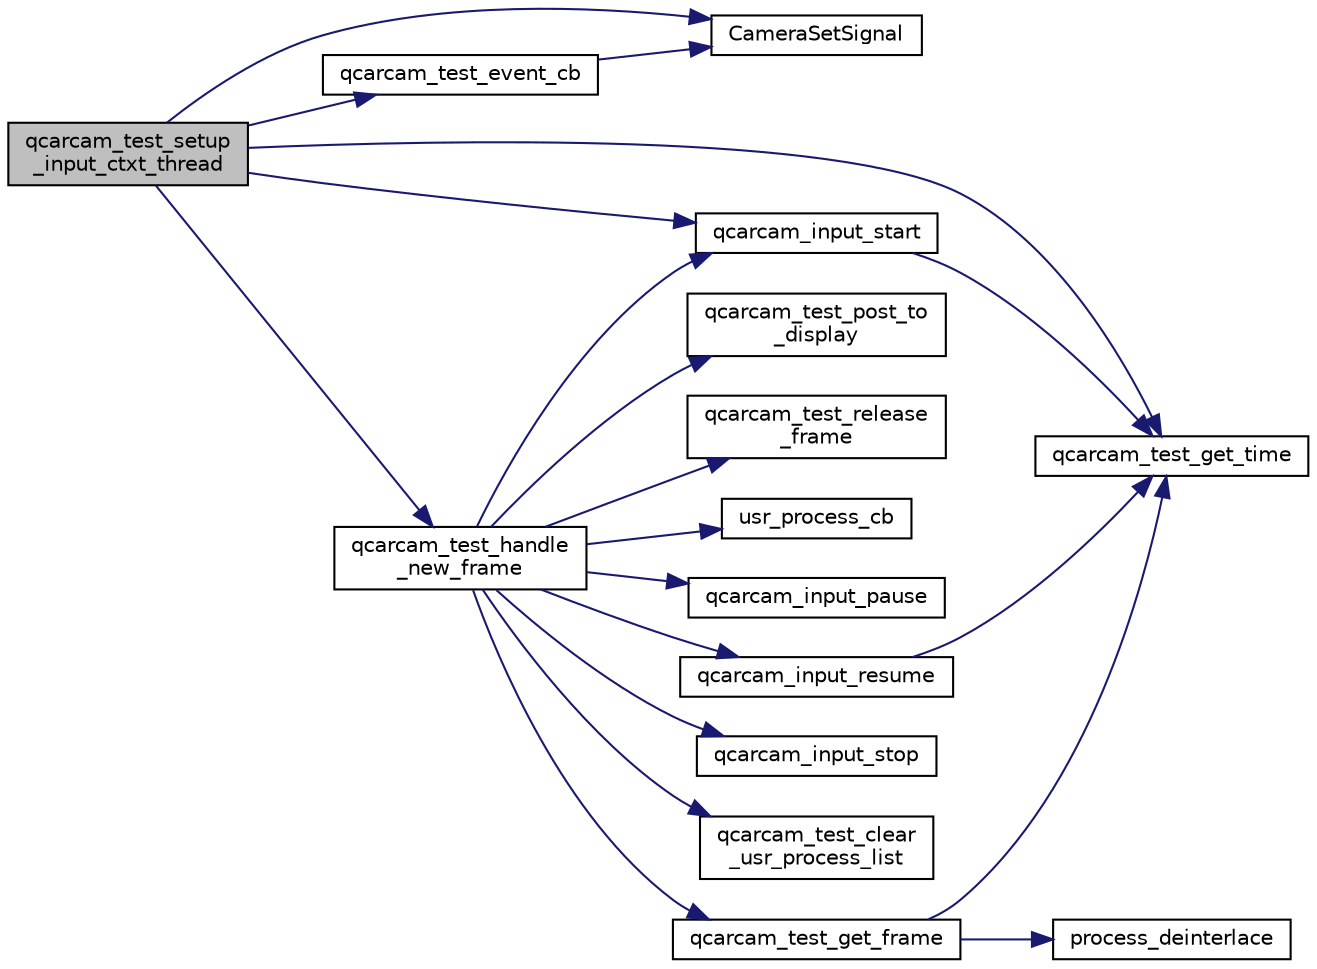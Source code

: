 digraph "qcarcam_test_setup_input_ctxt_thread"
{
 // LATEX_PDF_SIZE
  edge [fontname="Helvetica",fontsize="10",labelfontname="Helvetica",labelfontsize="10"];
  node [fontname="Helvetica",fontsize="10",shape=record];
  rankdir="LR";
  Node1 [label="qcarcam_test_setup\l_input_ctxt_thread",height=0.2,width=0.4,color="black", fillcolor="grey75", style="filled", fontcolor="black",tooltip=" "];
  Node1 -> Node2 [color="midnightblue",fontsize="10",style="solid"];
  Node2 [label="CameraSetSignal",height=0.2,width=0.4,color="black", fillcolor="white", style="filled",URL="$qcarcam__test_8cpp.html#a49a5e086861eaacb4069a03c4ea8c731",tooltip=" "];
  Node1 -> Node3 [color="midnightblue",fontsize="10",style="solid"];
  Node3 [label="qcarcam_input_start",height=0.2,width=0.4,color="black", fillcolor="white", style="filled",URL="$qcarcam__test_8cpp.html#a618ce40fb6f604b475d7bfc027f76db1",tooltip=" "];
  Node3 -> Node4 [color="midnightblue",fontsize="10",style="solid"];
  Node4 [label="qcarcam_test_get_time",height=0.2,width=0.4,color="black", fillcolor="white", style="filled",URL="$qcarcam__test_8cpp.html#a8797fba9a1603854ac68a21d6824169a",tooltip=" "];
  Node1 -> Node5 [color="midnightblue",fontsize="10",style="solid"];
  Node5 [label="qcarcam_test_event_cb",height=0.2,width=0.4,color="black", fillcolor="white", style="filled",URL="$qcarcam__test_8cpp.html#a7f4d5cb3936ed2c24cd92bd0e1964242",tooltip=" "];
  Node5 -> Node2 [color="midnightblue",fontsize="10",style="solid"];
  Node1 -> Node4 [color="midnightblue",fontsize="10",style="solid"];
  Node1 -> Node6 [color="midnightblue",fontsize="10",style="solid"];
  Node6 [label="qcarcam_test_handle\l_new_frame",height=0.2,width=0.4,color="black", fillcolor="white", style="filled",URL="$qcarcam__test_8cpp.html#a3187907bbf2e1fdfb4ed20fef050ae62",tooltip=" "];
  Node6 -> Node7 [color="midnightblue",fontsize="10",style="solid"];
  Node7 [label="qcarcam_input_pause",height=0.2,width=0.4,color="black", fillcolor="white", style="filled",URL="$qcarcam__test_8cpp.html#a6f81953cb32cca41fd71de50ba8bcb69",tooltip=" "];
  Node6 -> Node8 [color="midnightblue",fontsize="10",style="solid"];
  Node8 [label="qcarcam_input_resume",height=0.2,width=0.4,color="black", fillcolor="white", style="filled",URL="$qcarcam__test_8cpp.html#a771495f4ddec4db0f276b9f766b70802",tooltip=" "];
  Node8 -> Node4 [color="midnightblue",fontsize="10",style="solid"];
  Node6 -> Node3 [color="midnightblue",fontsize="10",style="solid"];
  Node6 -> Node9 [color="midnightblue",fontsize="10",style="solid"];
  Node9 [label="qcarcam_input_stop",height=0.2,width=0.4,color="black", fillcolor="white", style="filled",URL="$qcarcam__test_8cpp.html#afbd790e052c2ac6e127950ace2074189",tooltip=" "];
  Node6 -> Node10 [color="midnightblue",fontsize="10",style="solid"];
  Node10 [label="qcarcam_test_clear\l_usr_process_list",height=0.2,width=0.4,color="black", fillcolor="white", style="filled",URL="$qcarcam__test_8cpp.html#ab47dc326c1c6d25deeb6788e5e3ade4d",tooltip=" "];
  Node6 -> Node11 [color="midnightblue",fontsize="10",style="solid"];
  Node11 [label="qcarcam_test_get_frame",height=0.2,width=0.4,color="black", fillcolor="white", style="filled",URL="$qcarcam__test_8cpp.html#ad4c6fef83b86686ff8ec30cde7021e19",tooltip=" "];
  Node11 -> Node12 [color="midnightblue",fontsize="10",style="solid"];
  Node12 [label="process_deinterlace",height=0.2,width=0.4,color="black", fillcolor="white", style="filled",URL="$qcarcam__test_8cpp.html#aebac84547abfbc3849f28b7c18b961ce",tooltip=" "];
  Node11 -> Node4 [color="midnightblue",fontsize="10",style="solid"];
  Node6 -> Node13 [color="midnightblue",fontsize="10",style="solid"];
  Node13 [label="qcarcam_test_post_to\l_display",height=0.2,width=0.4,color="black", fillcolor="white", style="filled",URL="$qcarcam__test_8cpp.html#ae9cb7ae13873e13dd37cb09413a40055",tooltip=" "];
  Node6 -> Node14 [color="midnightblue",fontsize="10",style="solid"];
  Node14 [label="qcarcam_test_release\l_frame",height=0.2,width=0.4,color="black", fillcolor="white", style="filled",URL="$qcarcam__test_8cpp.html#a4c1c416b8d9929202c954dd3a3f3840b",tooltip=" "];
  Node6 -> Node15 [color="midnightblue",fontsize="10",style="solid"];
  Node15 [label="usr_process_cb",height=0.2,width=0.4,color="black", fillcolor="white", style="filled",URL="$qcarcam__test_8cpp.html#a0d615f6b689d3a6ee6057358a5196f83",tooltip=" "];
}
